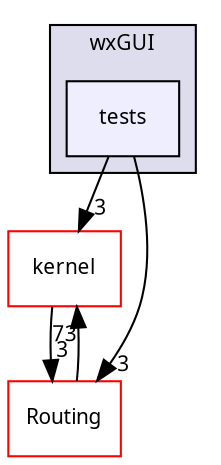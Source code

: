 digraph "src/wxGUI/tests" {
  compound=true
  node [ fontsize="10", fontname="Sans"];
  edge [ labelfontsize="10", labelfontname="Sans"];
  subgraph clusterdir_eaae7e9da1b31c6b329e928d72e0e61a {
    graph [ bgcolor="#ddddee", pencolor="black", label="wxGUI" fontname="Sans", fontsize="10", URL="dir_eaae7e9da1b31c6b329e928d72e0e61a.html"]
  dir_50213a675c154bc6b7c7ea806d6917a8 [shape=box, label="tests", style="filled", fillcolor="#eeeeff", pencolor="black", URL="dir_50213a675c154bc6b7c7ea806d6917a8.html"];
  }
  dir_cbd7f246bdf7dc0a50281a272327e6ed [shape=box label="kernel" fillcolor="white" style="filled" color="red" URL="dir_cbd7f246bdf7dc0a50281a272327e6ed.html"];
  dir_589b0311d58a74617a532121d489d9c2 [shape=box label="Routing" fillcolor="white" style="filled" color="red" URL="dir_589b0311d58a74617a532121d489d9c2.html"];
  dir_cbd7f246bdf7dc0a50281a272327e6ed->dir_589b0311d58a74617a532121d489d9c2 [headlabel="3", labeldistance=1.5 headhref="dir_000002_000008.html"];
  dir_50213a675c154bc6b7c7ea806d6917a8->dir_cbd7f246bdf7dc0a50281a272327e6ed [headlabel="3", labeldistance=1.5 headhref="dir_000016_000002.html"];
  dir_50213a675c154bc6b7c7ea806d6917a8->dir_589b0311d58a74617a532121d489d9c2 [headlabel="3", labeldistance=1.5 headhref="dir_000016_000008.html"];
  dir_589b0311d58a74617a532121d489d9c2->dir_cbd7f246bdf7dc0a50281a272327e6ed [headlabel="73", labeldistance=1.5 headhref="dir_000008_000002.html"];
}
